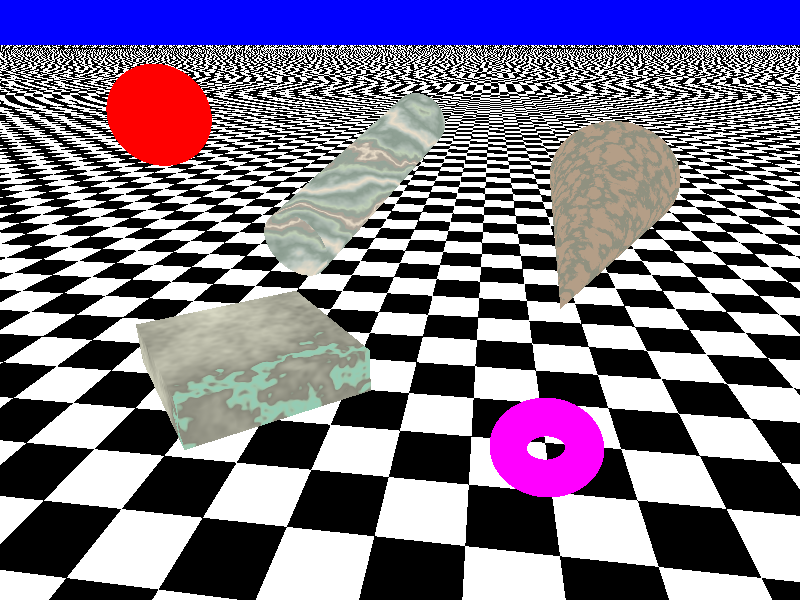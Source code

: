 #include "colors.inc"         //cores
#include "stones.inc"         //textura de pedra

#include "textures.inc"        //textura
#include "shapes.inc"         //formas
#include "glass.inc"          //vidro
#include "metals.inc"         //metal
#include "woods.inc"          //madeira

background { color Blue }     //cor de fundo

camera{                      //adiciona camera
    location<1,4,-7>          //eixos x, y, e Z
    look_at<0,1,0>
}    

/*sphere{                      //eixos de inicializa��o, raio da esfera
    <-4,1,2>, 0.75               //textura
    texture{                 //pigmento
        pigment{             //cor amarelo
            color Yellow
        }
    }
}*/

  sphere {
    <-4,3,2>, 0.75
    texture {
      pigment { color rgbf <1,0,0,1>} //Yellow is pre-defined in COLORS.INC
      finish { phong 1 }
    }
  } 

box { 
	<-1, 0.5, -3>, // canto inferior esquedo 
	< 1, 1, -1> // canto superior direito 
	texture { 
		T_Stone25 // Pre-defined from stones.inc 
		scale 7 // Scale by the same amount in all directions 
	} 
	rotate y*50 // Equivalent to "rotate <0,60,0>" 
} 

cone { 
	<2, 1, 0>, 0 // Center and radius of one end 
	<3, 2, 3>, 1.0 // Center and radius of other end 
	open // Removes end caps 
	texture { T_Stone20 	scale 1 	} 
} 

cylinder { 
	<-1, 2, -1>, // Center of one end 
	<0, 3, 2>, // Center of other end 
	0.4 // Radius 
	open // Remove end caps 
	texture { T_Stone24 scale 0 } 
} 

plane { <0, 1, 0>, -1
	pigment {
		checker color Black, color White
	}
}

torus { 
	0.4, 0.2 // major and minor radius 
	rotate -90*x // so we can see it from the top  
	translate <1.8, 0, -1.5>
	pigment { Magenta }
}     

light_source {<2,4, -2> color White}    //fonte de luz
